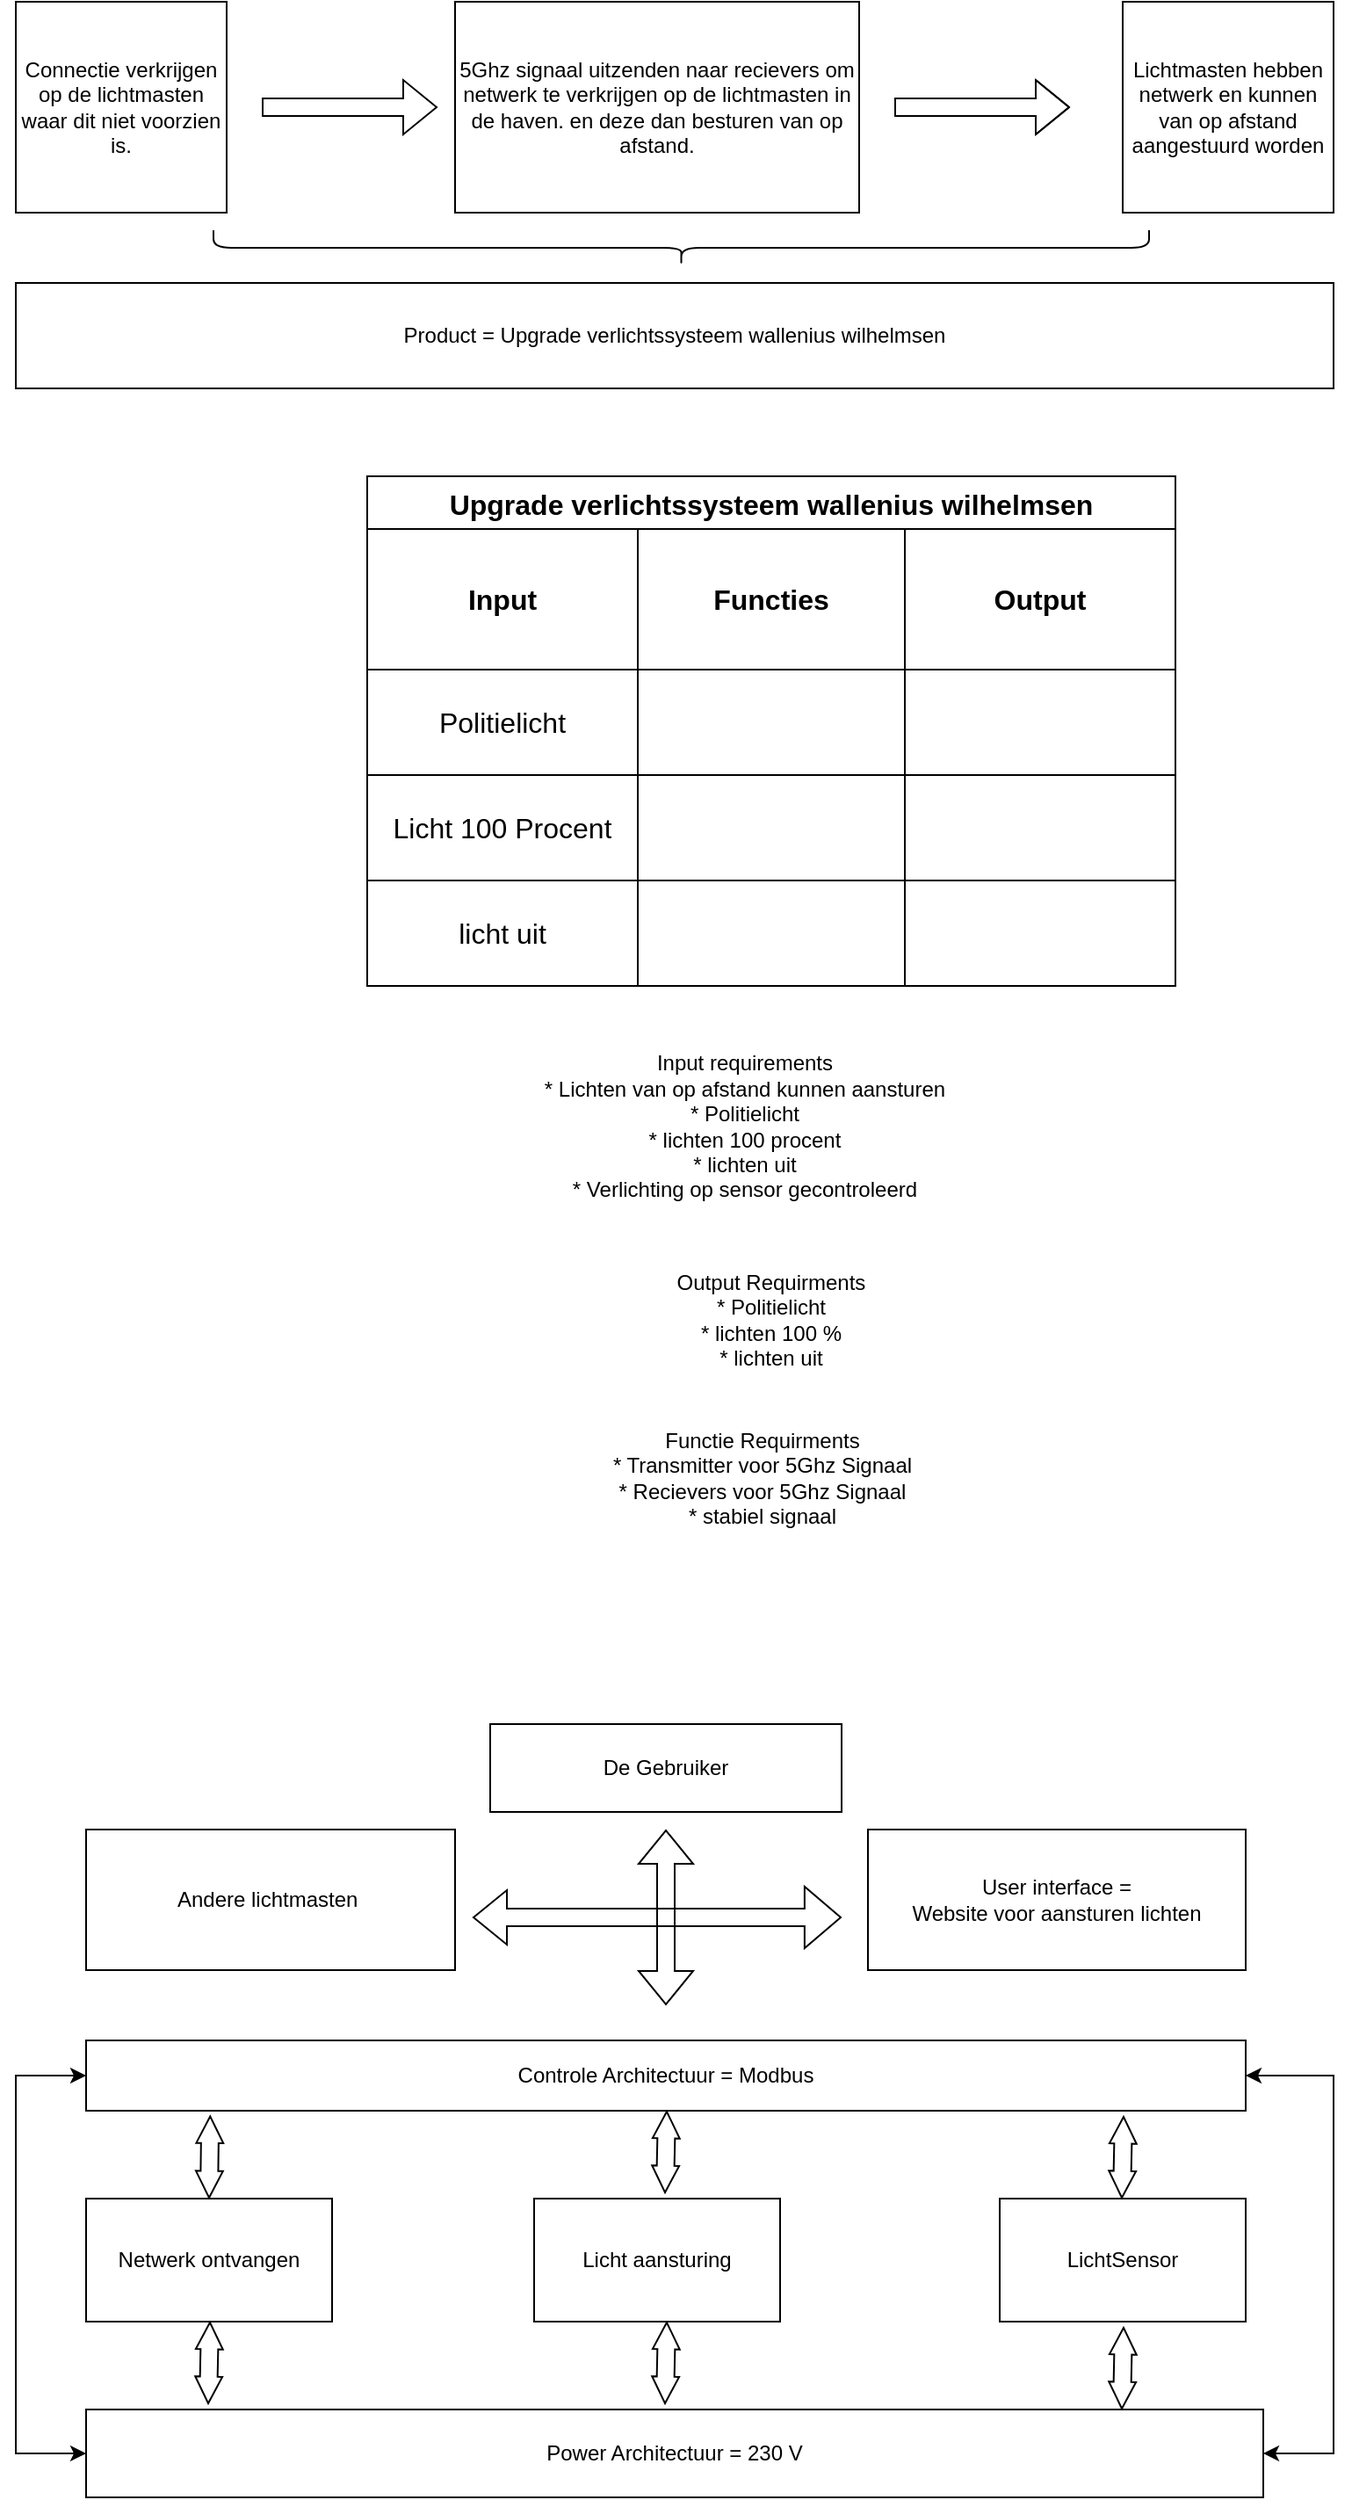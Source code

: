 <mxfile version="21.3.5" type="device">
  <diagram name="Page-1" id="2YBvvXClWsGukQMizWep">
    <mxGraphModel dx="971" dy="866" grid="1" gridSize="10" guides="1" tooltips="1" connect="1" arrows="1" fold="1" page="1" pageScale="1" pageWidth="850" pageHeight="1100" math="0" shadow="0">
      <root>
        <mxCell id="0" />
        <mxCell id="1" parent="0" />
        <mxCell id="CrQSuBvSUl4YXEDlKpVm-1" value="Connectie verkrijgen op de lichtmasten waar dit niet voorzien is." style="whiteSpace=wrap;html=1;aspect=fixed;" parent="1" vertex="1">
          <mxGeometry x="40" y="80" width="120" height="120" as="geometry" />
        </mxCell>
        <mxCell id="CrQSuBvSUl4YXEDlKpVm-3" value="" style="shape=flexArrow;endArrow=classic;html=1;rounded=0;" parent="1" edge="1">
          <mxGeometry width="50" height="50" relative="1" as="geometry">
            <mxPoint x="180" y="140" as="sourcePoint" />
            <mxPoint x="280" y="140" as="targetPoint" />
          </mxGeometry>
        </mxCell>
        <mxCell id="CrQSuBvSUl4YXEDlKpVm-5" value="5Ghz signaal uitzenden naar recievers om netwerk te verkrijgen op de lichtmasten in de haven. en deze dan besturen van op afstand." style="rounded=0;whiteSpace=wrap;html=1;" parent="1" vertex="1">
          <mxGeometry x="290" y="80" width="230" height="120" as="geometry" />
        </mxCell>
        <mxCell id="CrQSuBvSUl4YXEDlKpVm-6" value="" style="shape=flexArrow;endArrow=classic;html=1;rounded=0;" parent="1" edge="1">
          <mxGeometry width="50" height="50" relative="1" as="geometry">
            <mxPoint x="540" y="140" as="sourcePoint" />
            <mxPoint x="640" y="140" as="targetPoint" />
            <Array as="points">
              <mxPoint x="620" y="140" />
            </Array>
          </mxGeometry>
        </mxCell>
        <mxCell id="CrQSuBvSUl4YXEDlKpVm-7" value="Lichtmasten hebben netwerk en kunnen van op afstand aangestuurd worden" style="rounded=0;whiteSpace=wrap;html=1;" parent="1" vertex="1">
          <mxGeometry x="670" y="80" width="120" height="120" as="geometry" />
        </mxCell>
        <mxCell id="CrQSuBvSUl4YXEDlKpVm-8" value="Product = Upgrade verlichtssysteem wallenius wilhelmsen" style="rounded=0;whiteSpace=wrap;html=1;" parent="1" vertex="1">
          <mxGeometry x="40" y="240" width="750" height="60" as="geometry" />
        </mxCell>
        <mxCell id="CrQSuBvSUl4YXEDlKpVm-9" value="" style="shape=curlyBracket;whiteSpace=wrap;html=1;rounded=1;flipH=1;labelPosition=right;verticalLabelPosition=middle;align=left;verticalAlign=middle;rotation=90;" parent="1" vertex="1">
          <mxGeometry x="408.75" y="-46.25" width="20" height="532.5" as="geometry" />
        </mxCell>
        <mxCell id="L2XS22Iwqnyf6qpfAOOI-2" value="Upgrade verlichtssysteem wallenius wilhelmsen" style="shape=table;startSize=30;container=1;collapsible=0;childLayout=tableLayout;strokeColor=default;fontSize=16;fontStyle=1" vertex="1" parent="1">
          <mxGeometry x="240" y="350" width="460" height="290" as="geometry" />
        </mxCell>
        <mxCell id="L2XS22Iwqnyf6qpfAOOI-3" value="" style="shape=tableRow;horizontal=0;startSize=0;swimlaneHead=0;swimlaneBody=0;strokeColor=inherit;top=0;left=0;bottom=0;right=0;collapsible=0;dropTarget=0;fillColor=none;points=[[0,0.5],[1,0.5]];portConstraint=eastwest;fontSize=16;" vertex="1" parent="L2XS22Iwqnyf6qpfAOOI-2">
          <mxGeometry y="30" width="460" height="80" as="geometry" />
        </mxCell>
        <mxCell id="L2XS22Iwqnyf6qpfAOOI-4" value="&lt;b&gt;Input&lt;/b&gt;" style="shape=partialRectangle;html=1;whiteSpace=wrap;connectable=0;strokeColor=inherit;overflow=hidden;fillColor=none;top=0;left=0;bottom=0;right=0;pointerEvents=1;fontSize=16;" vertex="1" parent="L2XS22Iwqnyf6qpfAOOI-3">
          <mxGeometry width="154" height="80" as="geometry">
            <mxRectangle width="154" height="80" as="alternateBounds" />
          </mxGeometry>
        </mxCell>
        <mxCell id="L2XS22Iwqnyf6qpfAOOI-5" value="&lt;b&gt;Functies&lt;/b&gt;" style="shape=partialRectangle;html=1;whiteSpace=wrap;connectable=0;strokeColor=inherit;overflow=hidden;fillColor=none;top=0;left=0;bottom=0;right=0;pointerEvents=1;fontSize=16;" vertex="1" parent="L2XS22Iwqnyf6qpfAOOI-3">
          <mxGeometry x="154" width="152" height="80" as="geometry">
            <mxRectangle width="152" height="80" as="alternateBounds" />
          </mxGeometry>
        </mxCell>
        <mxCell id="L2XS22Iwqnyf6qpfAOOI-6" value="&lt;b&gt;Output&lt;/b&gt;" style="shape=partialRectangle;html=1;whiteSpace=wrap;connectable=0;strokeColor=inherit;overflow=hidden;fillColor=none;top=0;left=0;bottom=0;right=0;pointerEvents=1;fontSize=16;" vertex="1" parent="L2XS22Iwqnyf6qpfAOOI-3">
          <mxGeometry x="306" width="154" height="80" as="geometry">
            <mxRectangle width="154" height="80" as="alternateBounds" />
          </mxGeometry>
        </mxCell>
        <mxCell id="L2XS22Iwqnyf6qpfAOOI-7" value="" style="shape=tableRow;horizontal=0;startSize=0;swimlaneHead=0;swimlaneBody=0;strokeColor=inherit;top=0;left=0;bottom=0;right=0;collapsible=0;dropTarget=0;fillColor=none;points=[[0,0.5],[1,0.5]];portConstraint=eastwest;fontSize=16;" vertex="1" parent="L2XS22Iwqnyf6qpfAOOI-2">
          <mxGeometry y="110" width="460" height="60" as="geometry" />
        </mxCell>
        <mxCell id="L2XS22Iwqnyf6qpfAOOI-8" value="Politielicht" style="shape=partialRectangle;html=1;whiteSpace=wrap;connectable=0;strokeColor=inherit;overflow=hidden;fillColor=none;top=0;left=0;bottom=0;right=0;pointerEvents=1;fontSize=16;" vertex="1" parent="L2XS22Iwqnyf6qpfAOOI-7">
          <mxGeometry width="154" height="60" as="geometry">
            <mxRectangle width="154" height="60" as="alternateBounds" />
          </mxGeometry>
        </mxCell>
        <mxCell id="L2XS22Iwqnyf6qpfAOOI-9" value="" style="shape=partialRectangle;html=1;whiteSpace=wrap;connectable=0;strokeColor=inherit;overflow=hidden;fillColor=none;top=0;left=0;bottom=0;right=0;pointerEvents=1;fontSize=16;" vertex="1" parent="L2XS22Iwqnyf6qpfAOOI-7">
          <mxGeometry x="154" width="152" height="60" as="geometry">
            <mxRectangle width="152" height="60" as="alternateBounds" />
          </mxGeometry>
        </mxCell>
        <mxCell id="L2XS22Iwqnyf6qpfAOOI-10" value="" style="shape=partialRectangle;html=1;whiteSpace=wrap;connectable=0;strokeColor=inherit;overflow=hidden;fillColor=none;top=0;left=0;bottom=0;right=0;pointerEvents=1;fontSize=16;" vertex="1" parent="L2XS22Iwqnyf6qpfAOOI-7">
          <mxGeometry x="306" width="154" height="60" as="geometry">
            <mxRectangle width="154" height="60" as="alternateBounds" />
          </mxGeometry>
        </mxCell>
        <mxCell id="L2XS22Iwqnyf6qpfAOOI-11" value="" style="shape=tableRow;horizontal=0;startSize=0;swimlaneHead=0;swimlaneBody=0;strokeColor=inherit;top=0;left=0;bottom=0;right=0;collapsible=0;dropTarget=0;fillColor=none;points=[[0,0.5],[1,0.5]];portConstraint=eastwest;fontSize=16;" vertex="1" parent="L2XS22Iwqnyf6qpfAOOI-2">
          <mxGeometry y="170" width="460" height="60" as="geometry" />
        </mxCell>
        <mxCell id="L2XS22Iwqnyf6qpfAOOI-12" value="Licht 100 Procent" style="shape=partialRectangle;html=1;whiteSpace=wrap;connectable=0;strokeColor=inherit;overflow=hidden;fillColor=none;top=0;left=0;bottom=0;right=0;pointerEvents=1;fontSize=16;" vertex="1" parent="L2XS22Iwqnyf6qpfAOOI-11">
          <mxGeometry width="154" height="60" as="geometry">
            <mxRectangle width="154" height="60" as="alternateBounds" />
          </mxGeometry>
        </mxCell>
        <mxCell id="L2XS22Iwqnyf6qpfAOOI-13" value="" style="shape=partialRectangle;html=1;whiteSpace=wrap;connectable=0;strokeColor=inherit;overflow=hidden;fillColor=none;top=0;left=0;bottom=0;right=0;pointerEvents=1;fontSize=16;" vertex="1" parent="L2XS22Iwqnyf6qpfAOOI-11">
          <mxGeometry x="154" width="152" height="60" as="geometry">
            <mxRectangle width="152" height="60" as="alternateBounds" />
          </mxGeometry>
        </mxCell>
        <mxCell id="L2XS22Iwqnyf6qpfAOOI-14" value="" style="shape=partialRectangle;html=1;whiteSpace=wrap;connectable=0;strokeColor=inherit;overflow=hidden;fillColor=none;top=0;left=0;bottom=0;right=0;pointerEvents=1;fontSize=16;" vertex="1" parent="L2XS22Iwqnyf6qpfAOOI-11">
          <mxGeometry x="306" width="154" height="60" as="geometry">
            <mxRectangle width="154" height="60" as="alternateBounds" />
          </mxGeometry>
        </mxCell>
        <mxCell id="L2XS22Iwqnyf6qpfAOOI-21" style="shape=tableRow;horizontal=0;startSize=0;swimlaneHead=0;swimlaneBody=0;strokeColor=inherit;top=0;left=0;bottom=0;right=0;collapsible=0;dropTarget=0;fillColor=none;points=[[0,0.5],[1,0.5]];portConstraint=eastwest;fontSize=16;" vertex="1" parent="L2XS22Iwqnyf6qpfAOOI-2">
          <mxGeometry y="230" width="460" height="60" as="geometry" />
        </mxCell>
        <mxCell id="L2XS22Iwqnyf6qpfAOOI-22" value="licht uit" style="shape=partialRectangle;html=1;whiteSpace=wrap;connectable=0;strokeColor=inherit;overflow=hidden;fillColor=none;top=0;left=0;bottom=0;right=0;pointerEvents=1;fontSize=16;" vertex="1" parent="L2XS22Iwqnyf6qpfAOOI-21">
          <mxGeometry width="154" height="60" as="geometry">
            <mxRectangle width="154" height="60" as="alternateBounds" />
          </mxGeometry>
        </mxCell>
        <mxCell id="L2XS22Iwqnyf6qpfAOOI-23" style="shape=partialRectangle;html=1;whiteSpace=wrap;connectable=0;strokeColor=inherit;overflow=hidden;fillColor=none;top=0;left=0;bottom=0;right=0;pointerEvents=1;fontSize=16;" vertex="1" parent="L2XS22Iwqnyf6qpfAOOI-21">
          <mxGeometry x="154" width="152" height="60" as="geometry">
            <mxRectangle width="152" height="60" as="alternateBounds" />
          </mxGeometry>
        </mxCell>
        <mxCell id="L2XS22Iwqnyf6qpfAOOI-24" style="shape=partialRectangle;html=1;whiteSpace=wrap;connectable=0;strokeColor=inherit;overflow=hidden;fillColor=none;top=0;left=0;bottom=0;right=0;pointerEvents=1;fontSize=16;" vertex="1" parent="L2XS22Iwqnyf6qpfAOOI-21">
          <mxGeometry x="306" width="154" height="60" as="geometry">
            <mxRectangle width="154" height="60" as="alternateBounds" />
          </mxGeometry>
        </mxCell>
        <mxCell id="L2XS22Iwqnyf6qpfAOOI-33" value="Input requirements&lt;br&gt;* Lichten van op afstand kunnen aansturen&lt;br&gt;* Politielicht&lt;br&gt;* lichten 100 procent&lt;br&gt;* lichten uit&lt;br&gt;* Verlichting op sensor gecontroleerd" style="text;html=1;strokeColor=none;fillColor=none;align=center;verticalAlign=middle;whiteSpace=wrap;rounded=0;" vertex="1" parent="1">
          <mxGeometry x="220" y="670" width="470" height="100" as="geometry" />
        </mxCell>
        <mxCell id="L2XS22Iwqnyf6qpfAOOI-34" value="Output Requirments&lt;br&gt;* Politielicht&lt;br&gt;* lichten 100 %&lt;br&gt;* lichten uit" style="text;html=1;strokeColor=none;fillColor=none;align=center;verticalAlign=middle;whiteSpace=wrap;rounded=0;" vertex="1" parent="1">
          <mxGeometry x="235" y="780" width="470" height="100" as="geometry" />
        </mxCell>
        <mxCell id="L2XS22Iwqnyf6qpfAOOI-35" value="Functie Requirments&lt;br&gt;* Transmitter voor 5Ghz Signaal&lt;br&gt;* Recievers voor 5Ghz Signaal&lt;br&gt;* stabiel signaal" style="text;html=1;strokeColor=none;fillColor=none;align=center;verticalAlign=middle;whiteSpace=wrap;rounded=0;" vertex="1" parent="1">
          <mxGeometry x="230" y="870" width="470" height="100" as="geometry" />
        </mxCell>
        <mxCell id="L2XS22Iwqnyf6qpfAOOI-36" value="De Gebruiker" style="rounded=0;whiteSpace=wrap;html=1;" vertex="1" parent="1">
          <mxGeometry x="310" y="1060" width="200" height="50" as="geometry" />
        </mxCell>
        <mxCell id="L2XS22Iwqnyf6qpfAOOI-37" value="" style="shape=flexArrow;endArrow=classic;startArrow=classic;html=1;rounded=0;" edge="1" parent="1">
          <mxGeometry width="100" height="100" relative="1" as="geometry">
            <mxPoint x="410" y="1220" as="sourcePoint" />
            <mxPoint x="410" y="1120" as="targetPoint" />
          </mxGeometry>
        </mxCell>
        <mxCell id="L2XS22Iwqnyf6qpfAOOI-38" value="Andere lichtmasten&amp;nbsp;" style="rounded=0;whiteSpace=wrap;html=1;" vertex="1" parent="1">
          <mxGeometry x="80" y="1120" width="210" height="80" as="geometry" />
        </mxCell>
        <mxCell id="L2XS22Iwqnyf6qpfAOOI-39" value="User interface =&lt;br&gt;Website voor aansturen lichten" style="rounded=0;whiteSpace=wrap;html=1;" vertex="1" parent="1">
          <mxGeometry x="525" y="1120" width="215" height="80" as="geometry" />
        </mxCell>
        <mxCell id="L2XS22Iwqnyf6qpfAOOI-40" value="" style="shape=flexArrow;endArrow=classic;startArrow=classic;html=1;rounded=0;endWidth=24;endSize=6.52;" edge="1" parent="1">
          <mxGeometry width="100" height="100" relative="1" as="geometry">
            <mxPoint x="300" y="1170" as="sourcePoint" />
            <mxPoint x="510" y="1170" as="targetPoint" />
          </mxGeometry>
        </mxCell>
        <mxCell id="L2XS22Iwqnyf6qpfAOOI-42" value="Controle Architectuur = Modbus" style="rounded=0;whiteSpace=wrap;html=1;" vertex="1" parent="1">
          <mxGeometry x="80" y="1240" width="660" height="40" as="geometry" />
        </mxCell>
        <mxCell id="L2XS22Iwqnyf6qpfAOOI-43" value="Netwerk ontvangen" style="rounded=0;whiteSpace=wrap;html=1;" vertex="1" parent="1">
          <mxGeometry x="80" y="1330" width="140" height="70" as="geometry" />
        </mxCell>
        <mxCell id="L2XS22Iwqnyf6qpfAOOI-44" value="Licht aansturing" style="rounded=0;whiteSpace=wrap;html=1;" vertex="1" parent="1">
          <mxGeometry x="335" y="1330" width="140" height="70" as="geometry" />
        </mxCell>
        <mxCell id="L2XS22Iwqnyf6qpfAOOI-45" value="LichtSensor" style="rounded=0;whiteSpace=wrap;html=1;" vertex="1" parent="1">
          <mxGeometry x="600" y="1330" width="140" height="70" as="geometry" />
        </mxCell>
        <mxCell id="L2XS22Iwqnyf6qpfAOOI-46" value="Power Architectuur = 230 V" style="rounded=0;whiteSpace=wrap;html=1;" vertex="1" parent="1">
          <mxGeometry x="80" y="1450" width="670" height="50" as="geometry" />
        </mxCell>
        <mxCell id="L2XS22Iwqnyf6qpfAOOI-53" value="" style="endArrow=classic;startArrow=classic;html=1;rounded=0;entryX=0;entryY=0.5;entryDx=0;entryDy=0;exitX=0;exitY=0.5;exitDx=0;exitDy=0;" edge="1" parent="1" source="L2XS22Iwqnyf6qpfAOOI-46" target="L2XS22Iwqnyf6qpfAOOI-42">
          <mxGeometry width="50" height="50" relative="1" as="geometry">
            <mxPoint x="30" y="1420" as="sourcePoint" />
            <mxPoint x="50" y="1280" as="targetPoint" />
            <Array as="points">
              <mxPoint x="40" y="1475" />
              <mxPoint x="40" y="1380" />
              <mxPoint x="40" y="1260" />
            </Array>
          </mxGeometry>
        </mxCell>
        <mxCell id="L2XS22Iwqnyf6qpfAOOI-54" value="" style="endArrow=classic;startArrow=classic;html=1;rounded=0;entryX=1;entryY=0.5;entryDx=0;entryDy=0;exitX=1;exitY=0.5;exitDx=0;exitDy=0;" edge="1" parent="1" source="L2XS22Iwqnyf6qpfAOOI-46" target="L2XS22Iwqnyf6qpfAOOI-42">
          <mxGeometry width="50" height="50" relative="1" as="geometry">
            <mxPoint x="840" y="1465" as="sourcePoint" />
            <mxPoint x="840" y="1250" as="targetPoint" />
            <Array as="points">
              <mxPoint x="790" y="1475" />
              <mxPoint x="790" y="1450" />
              <mxPoint x="790" y="1360" />
              <mxPoint x="790" y="1260" />
            </Array>
          </mxGeometry>
        </mxCell>
        <mxCell id="L2XS22Iwqnyf6qpfAOOI-55" value="" style="shape=flexArrow;endArrow=classic;startArrow=classic;html=1;rounded=0;exitX=0.5;exitY=0;exitDx=0;exitDy=0;entryX=0.107;entryY=1.068;entryDx=0;entryDy=0;entryPerimeter=0;endWidth=4.419;endSize=4.737;startWidth=4.419;startSize=4.737;" edge="1" parent="1" source="L2XS22Iwqnyf6qpfAOOI-43" target="L2XS22Iwqnyf6qpfAOOI-42">
          <mxGeometry width="100" height="100" relative="1" as="geometry">
            <mxPoint x="280" y="1400" as="sourcePoint" />
            <mxPoint x="380" y="1300" as="targetPoint" />
          </mxGeometry>
        </mxCell>
        <mxCell id="L2XS22Iwqnyf6qpfAOOI-56" value="" style="shape=flexArrow;endArrow=classic;startArrow=classic;html=1;rounded=0;exitX=0.5;exitY=0;exitDx=0;exitDy=0;entryX=0.107;entryY=1.068;entryDx=0;entryDy=0;entryPerimeter=0;endWidth=4.419;endSize=4.737;startWidth=4.419;startSize=4.737;" edge="1" parent="1">
          <mxGeometry width="100" height="100" relative="1" as="geometry">
            <mxPoint x="409.5" y="1327" as="sourcePoint" />
            <mxPoint x="410.5" y="1280" as="targetPoint" />
          </mxGeometry>
        </mxCell>
        <mxCell id="L2XS22Iwqnyf6qpfAOOI-57" value="" style="shape=flexArrow;endArrow=classic;startArrow=classic;html=1;rounded=0;exitX=0.5;exitY=0;exitDx=0;exitDy=0;entryX=0.107;entryY=1.068;entryDx=0;entryDy=0;entryPerimeter=0;endWidth=4.419;endSize=4.737;startWidth=4.419;startSize=4.737;" edge="1" parent="1">
          <mxGeometry width="100" height="100" relative="1" as="geometry">
            <mxPoint x="149.5" y="1447" as="sourcePoint" />
            <mxPoint x="150.5" y="1400" as="targetPoint" />
          </mxGeometry>
        </mxCell>
        <mxCell id="L2XS22Iwqnyf6qpfAOOI-58" value="" style="shape=flexArrow;endArrow=classic;startArrow=classic;html=1;rounded=0;exitX=0.5;exitY=0;exitDx=0;exitDy=0;entryX=0.107;entryY=1.068;entryDx=0;entryDy=0;entryPerimeter=0;endWidth=4.419;endSize=4.737;startWidth=4.419;startSize=4.737;" edge="1" parent="1">
          <mxGeometry width="100" height="100" relative="1" as="geometry">
            <mxPoint x="409.5" y="1447" as="sourcePoint" />
            <mxPoint x="410.5" y="1400" as="targetPoint" />
          </mxGeometry>
        </mxCell>
        <mxCell id="L2XS22Iwqnyf6qpfAOOI-61" value="" style="shape=flexArrow;endArrow=classic;startArrow=classic;html=1;rounded=0;exitX=0.5;exitY=0;exitDx=0;exitDy=0;entryX=0.107;entryY=1.068;entryDx=0;entryDy=0;entryPerimeter=0;endWidth=4.419;endSize=4.737;startWidth=4.419;startSize=4.737;" edge="1" parent="1">
          <mxGeometry width="100" height="100" relative="1" as="geometry">
            <mxPoint x="669.5" y="1450" as="sourcePoint" />
            <mxPoint x="670.5" y="1403" as="targetPoint" />
          </mxGeometry>
        </mxCell>
        <mxCell id="L2XS22Iwqnyf6qpfAOOI-63" value="" style="shape=flexArrow;endArrow=classic;startArrow=classic;html=1;rounded=0;exitX=0.5;exitY=0;exitDx=0;exitDy=0;entryX=0.107;entryY=1.068;entryDx=0;entryDy=0;entryPerimeter=0;endWidth=4.419;endSize=4.737;startWidth=4.419;startSize=4.737;" edge="1" parent="1">
          <mxGeometry width="100" height="100" relative="1" as="geometry">
            <mxPoint x="669.5" y="1330" as="sourcePoint" />
            <mxPoint x="670.5" y="1283" as="targetPoint" />
          </mxGeometry>
        </mxCell>
      </root>
    </mxGraphModel>
  </diagram>
</mxfile>
